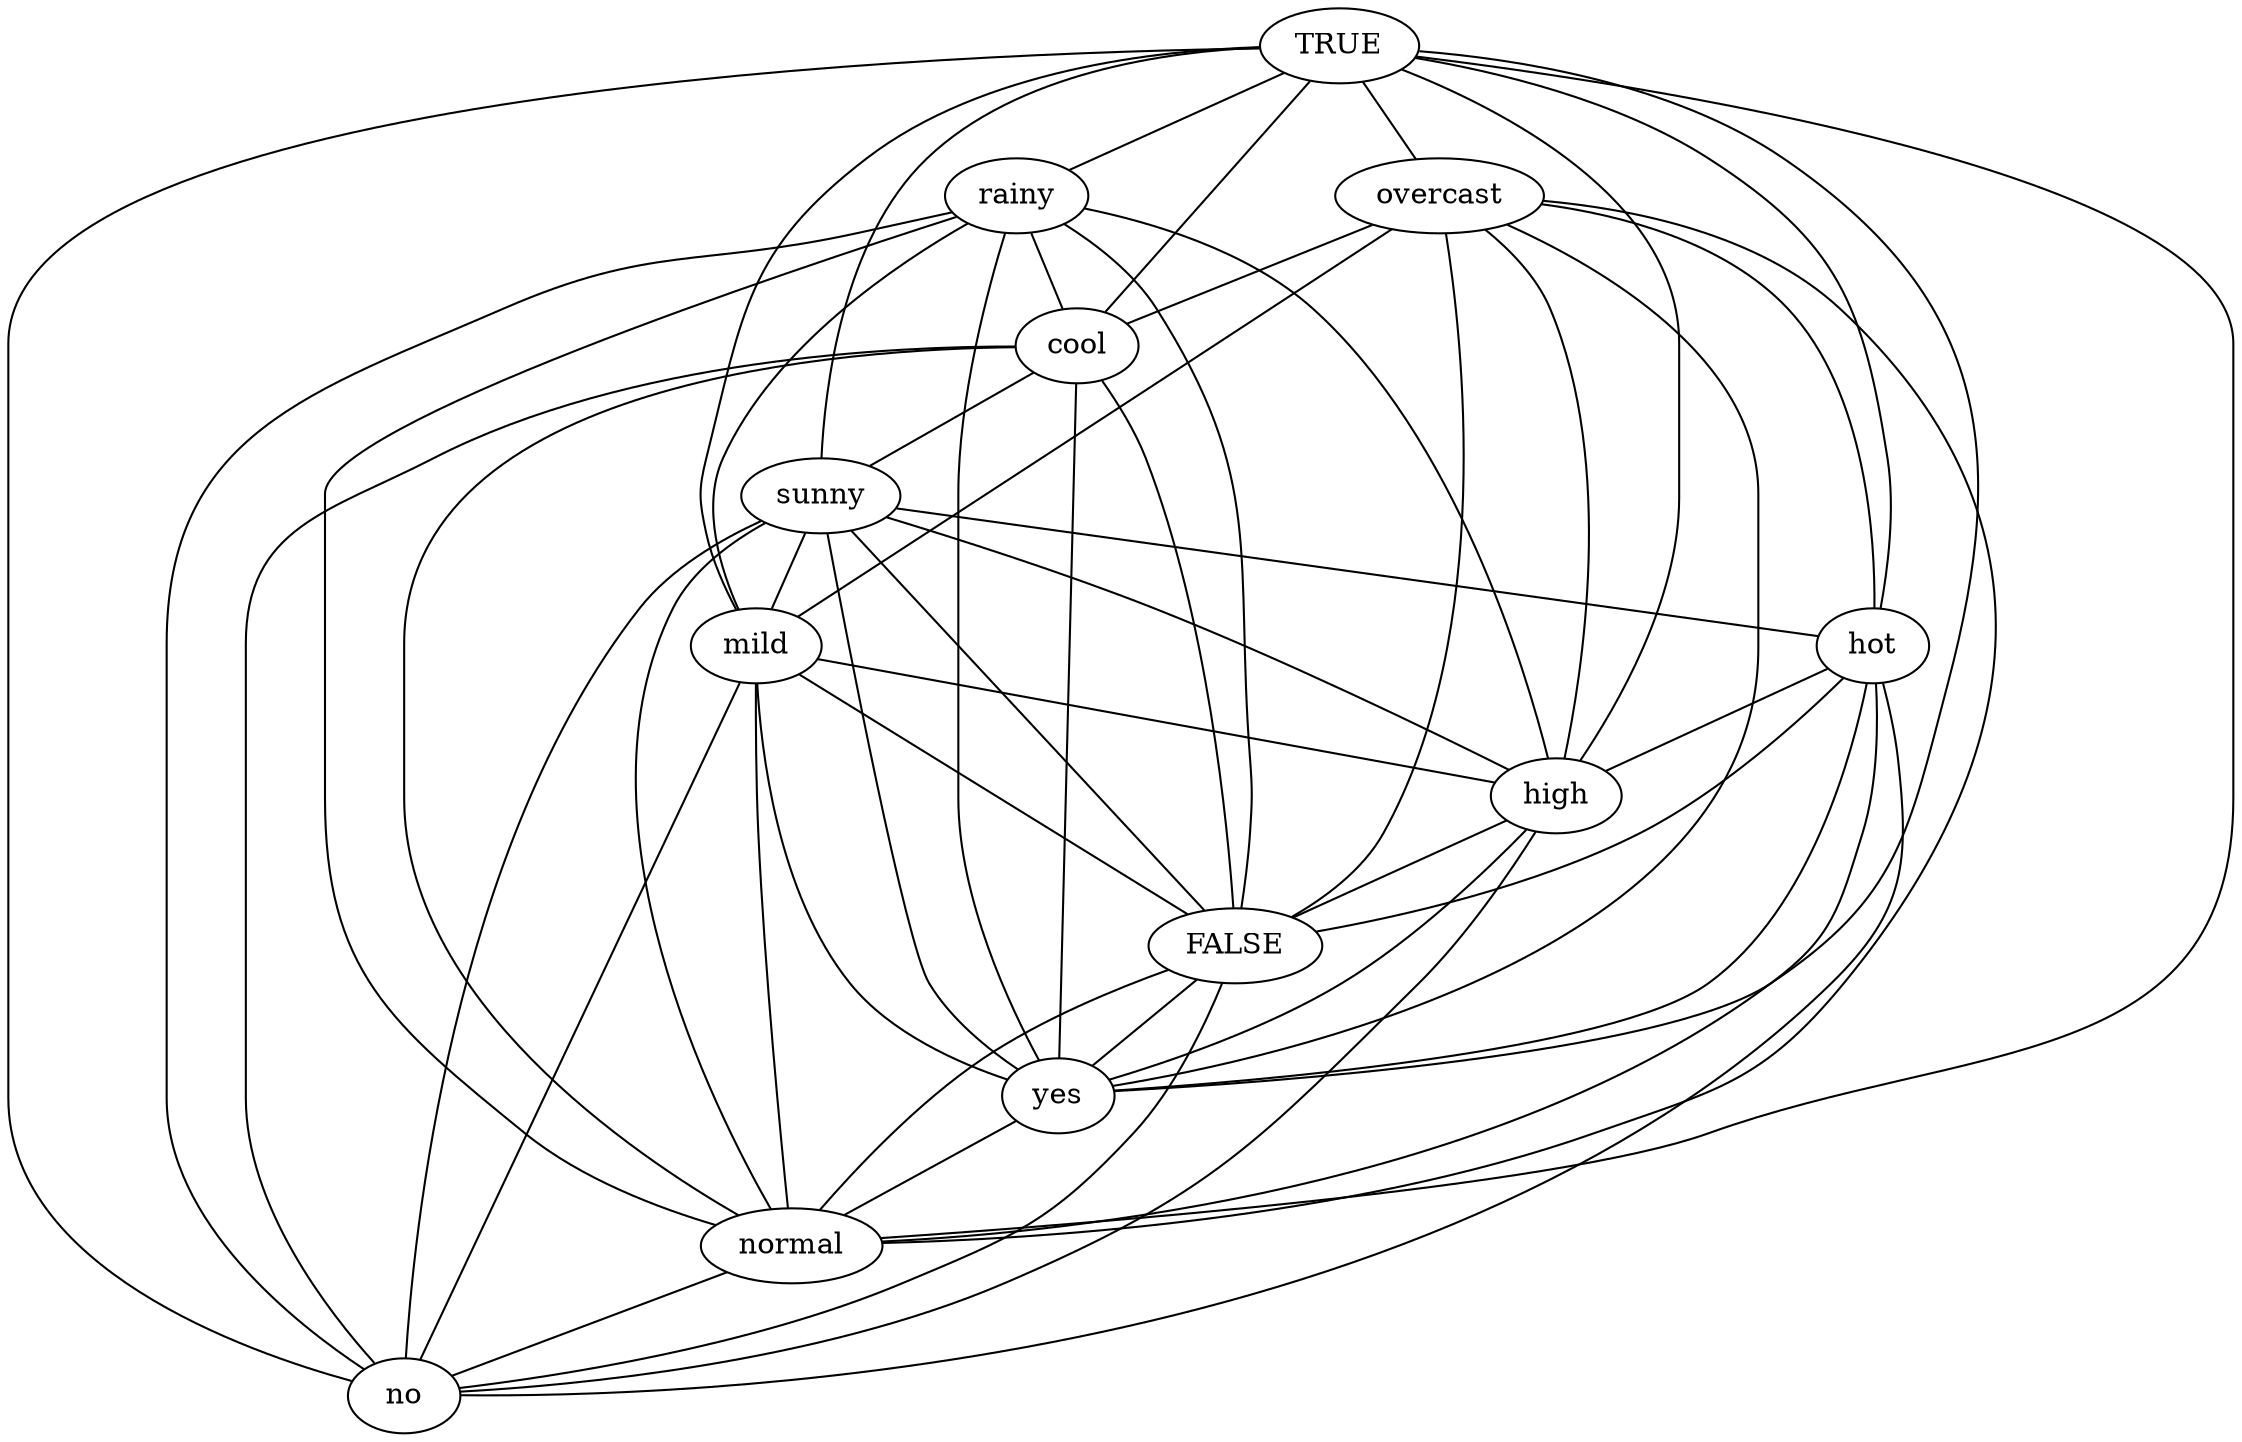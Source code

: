 strict graph "" {
TRUE;
overcast;
rainy;
cool;
sunny;
mild;
hot;
high;
FALSE;
yes;
normal;
no;
TRUE -- high  [color=black];
TRUE -- overcast  [color=black];
TRUE -- yes  [color=black];
TRUE -- normal  [color=black];
TRUE -- rainy  [color=black];
TRUE -- cool  [color=black];
TRUE -- sunny  [color=black];
TRUE -- mild  [color=black];
TRUE -- no  [color=black];
TRUE -- hot  [color=black];
overcast -- high  [color=black];
overcast -- FALSE  [color=black];
overcast -- yes  [color=black];
overcast -- cool  [color=black];
overcast -- normal  [color=black];
overcast -- mild  [color=black];
overcast -- hot  [color=black];
rainy -- high  [color=black];
rainy -- FALSE  [color=black];
rainy -- yes  [color=black];
rainy -- cool  [color=black];
rainy -- normal  [color=black];
rainy -- mild  [color=black];
rainy -- no  [color=black];
cool -- FALSE  [color=black];
cool -- yes  [color=black];
cool -- normal  [color=black];
cool -- no  [color=black];
cool -- sunny  [color=black];
sunny -- high  [color=black];
sunny -- FALSE  [color=black];
sunny -- yes  [color=black];
sunny -- normal  [color=black];
sunny -- mild  [color=black];
sunny -- no  [color=black];
sunny -- hot  [color=black];
mild -- high  [color=black];
mild -- FALSE  [color=black];
mild -- yes  [color=black];
mild -- normal  [color=black];
mild -- no  [color=black];
hot -- high  [color=black];
hot -- FALSE  [color=black];
hot -- yes  [color=black];
hot -- normal  [color=black];
hot -- no  [color=black];
high -- FALSE  [color=black];
high -- yes  [color=black];
high -- no  [color=black];
FALSE -- yes  [color=black];
FALSE -- normal  [color=black];
FALSE -- no  [color=black];
yes -- normal  [color=black];
normal -- no  [color=black];
}
